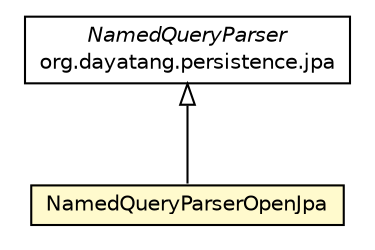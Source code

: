 #!/usr/local/bin/dot
#
# Class diagram 
# Generated by UMLGraph version R5_6_6-8-g8d7759 (http://www.umlgraph.org/)
#

digraph G {
	edge [fontname="Helvetica",fontsize=10,labelfontname="Helvetica",labelfontsize=10];
	node [fontname="Helvetica",fontsize=10,shape=plaintext];
	nodesep=0.25;
	ranksep=0.5;
	// org.dayatang.persistence.jpa.NamedQueryParser
	c69658 [label=<<table title="org.dayatang.persistence.jpa.NamedQueryParser" border="0" cellborder="1" cellspacing="0" cellpadding="2" port="p" href="../NamedQueryParser.html">
		<tr><td><table border="0" cellspacing="0" cellpadding="1">
<tr><td align="center" balign="center"><font face="Helvetica-Oblique"> NamedQueryParser </font></td></tr>
<tr><td align="center" balign="center"> org.dayatang.persistence.jpa </td></tr>
		</table></td></tr>
		</table>>, URL="../NamedQueryParser.html", fontname="Helvetica", fontcolor="black", fontsize=10.0];
	// org.dayatang.persistence.jpa.namedqueryparser.NamedQueryParserOpenJpa
	c69661 [label=<<table title="org.dayatang.persistence.jpa.namedqueryparser.NamedQueryParserOpenJpa" border="0" cellborder="1" cellspacing="0" cellpadding="2" port="p" bgcolor="lemonChiffon" href="./NamedQueryParserOpenJpa.html">
		<tr><td><table border="0" cellspacing="0" cellpadding="1">
<tr><td align="center" balign="center"> NamedQueryParserOpenJpa </td></tr>
		</table></td></tr>
		</table>>, URL="./NamedQueryParserOpenJpa.html", fontname="Helvetica", fontcolor="black", fontsize=10.0];
	//org.dayatang.persistence.jpa.namedqueryparser.NamedQueryParserOpenJpa extends org.dayatang.persistence.jpa.NamedQueryParser
	c69658:p -> c69661:p [dir=back,arrowtail=empty];
}

